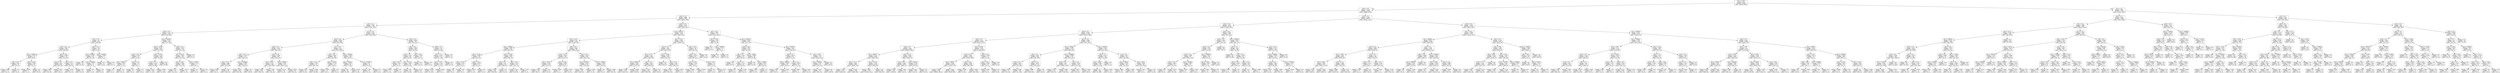 digraph Tree {
node [shape=box, fontname="helvetica"] ;
edge [fontname="helvetica"] ;
0 [label="x[5] <= 0.305\nentropy = 0.59\nsamples = 58645\nvalue = [50295, 8350]"] ;
1 [label="x[24] <= 0.5\nentropy = 0.449\nsamples = 53915\nvalue = [48860, 5055]"] ;
0 -> 1 [labeldistance=2.5, labelangle=45, headlabel="True"] ;
2 [label="x[19] <= 0.5\nentropy = 0.806\nsamples = 7840\nvalue = [5908, 1932]"] ;
1 -> 2 ;
3 [label="x[2] <= 2.5\nentropy = 0.993\nsamples = 2733\nvalue = [1232, 1501]"] ;
2 -> 3 ;
4 [label="x[10] <= 0.5\nentropy = 0.753\nsamples = 1064\nvalue = [230, 834]"] ;
3 -> 4 ;
5 [label="x[11] <= 0.5\nentropy = 0.9\nsamples = 282\nvalue = [193, 89]"] ;
4 -> 5 ;
6 [label="x[7] <= 0.5\nentropy = 0.801\nsamples = 246\nvalue = [186, 60]"] ;
5 -> 6 ;
7 [label="x[1] <= 29560.0\nentropy = 0.357\nsamples = 74\nvalue = [69, 5]"] ;
6 -> 7 ;
8 [label="x[6] <= 8.0\nentropy = 0.811\nsamples = 16\nvalue = [12, 4]"] ;
7 -> 8 ;
9 [label="entropy = 0.592\nsamples = 14\nvalue = [12, 2]"] ;
8 -> 9 ;
10 [label="entropy = 0.0\nsamples = 2\nvalue = [0, 2]"] ;
8 -> 10 ;
11 [label="x[5] <= 0.035\nentropy = 0.126\nsamples = 58\nvalue = [57, 1]"] ;
7 -> 11 ;
12 [label="entropy = 0.918\nsamples = 3\nvalue = [2, 1]"] ;
11 -> 12 ;
13 [label="entropy = 0.0\nsamples = 55\nvalue = [55, 0]"] ;
11 -> 13 ;
14 [label="x[0] <= 26.5\nentropy = 0.904\nsamples = 172\nvalue = [117, 55]"] ;
6 -> 14 ;
15 [label="x[12] <= 0.5\nentropy = 0.99\nsamples = 86\nvalue = [48, 38]"] ;
14 -> 15 ;
16 [label="entropy = 0.999\nsamples = 62\nvalue = [30, 32]"] ;
15 -> 16 ;
17 [label="entropy = 0.811\nsamples = 24\nvalue = [18, 6]"] ;
15 -> 17 ;
18 [label="x[12] <= 0.5\nentropy = 0.717\nsamples = 86\nvalue = [69, 17]"] ;
14 -> 18 ;
19 [label="entropy = 0.794\nsamples = 71\nvalue = [54, 17]"] ;
18 -> 19 ;
20 [label="entropy = 0.0\nsamples = 15\nvalue = [15, 0]"] ;
18 -> 20 ;
21 [label="x[9] <= 0.5\nentropy = 0.711\nsamples = 36\nvalue = [7, 29]"] ;
5 -> 21 ;
22 [label="x[1] <= 76500.0\nentropy = 0.216\nsamples = 29\nvalue = [1, 28]"] ;
21 -> 22 ;
23 [label="entropy = 0.0\nsamples = 24\nvalue = [0, 24]"] ;
22 -> 23 ;
24 [label="x[1] <= 84900.0\nentropy = 0.722\nsamples = 5\nvalue = [1, 4]"] ;
22 -> 24 ;
25 [label="entropy = 0.0\nsamples = 1\nvalue = [1, 0]"] ;
24 -> 25 ;
26 [label="entropy = 0.0\nsamples = 4\nvalue = [0, 4]"] ;
24 -> 26 ;
27 [label="x[1] <= 56200.0\nentropy = 0.592\nsamples = 7\nvalue = [6, 1]"] ;
21 -> 27 ;
28 [label="entropy = 0.0\nsamples = 6\nvalue = [6, 0]"] ;
27 -> 28 ;
29 [label="entropy = 0.0\nsamples = 1\nvalue = [0, 1]"] ;
27 -> 29 ;
30 [label="x[1] <= 59940.0\nentropy = 0.275\nsamples = 782\nvalue = [37, 745]"] ;
4 -> 30 ;
31 [label="x[4] <= 13.415\nentropy = 0.154\nsamples = 585\nvalue = [13, 572]"] ;
30 -> 31 ;
32 [label="x[6] <= 10.5\nentropy = 0.742\nsamples = 19\nvalue = [4, 15]"] ;
31 -> 32 ;
33 [label="x[3] <= 4900.0\nentropy = 0.567\nsamples = 15\nvalue = [2, 13]"] ;
32 -> 33 ;
34 [label="entropy = 1.0\nsamples = 4\nvalue = [2, 2]"] ;
33 -> 34 ;
35 [label="entropy = 0.0\nsamples = 11\nvalue = [0, 11]"] ;
33 -> 35 ;
36 [label="x[11] <= 0.5\nentropy = 1.0\nsamples = 4\nvalue = [2, 2]"] ;
32 -> 36 ;
37 [label="entropy = 0.0\nsamples = 2\nvalue = [2, 0]"] ;
36 -> 37 ;
38 [label="entropy = 0.0\nsamples = 2\nvalue = [0, 2]"] ;
36 -> 38 ;
39 [label="x[5] <= 0.255\nentropy = 0.118\nsamples = 566\nvalue = [9, 557]"] ;
31 -> 39 ;
40 [label="x[2] <= 0.5\nentropy = 0.135\nsamples = 478\nvalue = [9, 469]"] ;
39 -> 40 ;
41 [label="entropy = 0.267\nsamples = 154\nvalue = [7, 147]"] ;
40 -> 41 ;
42 [label="entropy = 0.054\nsamples = 324\nvalue = [2, 322]"] ;
40 -> 42 ;
43 [label="entropy = 0.0\nsamples = 88\nvalue = [0, 88]"] ;
39 -> 43 ;
44 [label="x[18] <= 0.5\nentropy = 0.535\nsamples = 197\nvalue = [24, 173]"] ;
30 -> 44 ;
45 [label="x[4] <= 20.79\nentropy = 0.495\nsamples = 194\nvalue = [21, 173]"] ;
44 -> 45 ;
46 [label="x[5] <= 0.215\nentropy = 0.436\nsamples = 189\nvalue = [17, 172]"] ;
45 -> 46 ;
47 [label="entropy = 0.52\nsamples = 137\nvalue = [16, 121]"] ;
46 -> 47 ;
48 [label="entropy = 0.137\nsamples = 52\nvalue = [1, 51]"] ;
46 -> 48 ;
49 [label="x[3] <= 16787.5\nentropy = 0.722\nsamples = 5\nvalue = [4, 1]"] ;
45 -> 49 ;
50 [label="entropy = 0.0\nsamples = 4\nvalue = [4, 0]"] ;
49 -> 50 ;
51 [label="entropy = 0.0\nsamples = 1\nvalue = [0, 1]"] ;
49 -> 51 ;
52 [label="entropy = 0.0\nsamples = 3\nvalue = [3, 0]"] ;
44 -> 52 ;
53 [label="x[11] <= 0.5\nentropy = 0.971\nsamples = 1669\nvalue = [1002, 667]"] ;
3 -> 53 ;
54 [label="x[14] <= 0.5\nentropy = 0.899\nsamples = 1428\nvalue = [978, 450]"] ;
53 -> 54 ;
55 [label="x[10] <= 0.5\nentropy = 0.715\nsamples = 1144\nvalue = [919, 225]"] ;
54 -> 55 ;
56 [label="x[0] <= 24.5\nentropy = 0.578\nsamples = 537\nvalue = [463, 74]"] ;
55 -> 56 ;
57 [label="x[0] <= 21.5\nentropy = 0.686\nsamples = 208\nvalue = [170, 38]"] ;
56 -> 57 ;
58 [label="entropy = 0.918\nsamples = 15\nvalue = [10, 5]"] ;
57 -> 58 ;
59 [label="entropy = 0.66\nsamples = 193\nvalue = [160, 33]"] ;
57 -> 59 ;
60 [label="x[1] <= 119000.0\nentropy = 0.498\nsamples = 329\nvalue = [293, 36]"] ;
56 -> 60 ;
61 [label="entropy = 0.552\nsamples = 281\nvalue = [245, 36]"] ;
60 -> 61 ;
62 [label="entropy = 0.0\nsamples = 48\nvalue = [48, 0]"] ;
60 -> 62 ;
63 [label="x[13] <= 0.5\nentropy = 0.809\nsamples = 607\nvalue = [456, 151]"] ;
55 -> 63 ;
64 [label="x[5] <= 0.245\nentropy = 0.727\nsamples = 494\nvalue = [394, 100]"] ;
63 -> 64 ;
65 [label="entropy = 0.661\nsamples = 420\nvalue = [348, 72]"] ;
64 -> 65 ;
66 [label="entropy = 0.957\nsamples = 74\nvalue = [46, 28]"] ;
64 -> 66 ;
67 [label="x[1] <= 49496.0\nentropy = 0.993\nsamples = 113\nvalue = [62.0, 51.0]"] ;
63 -> 67 ;
68 [label="entropy = 0.211\nsamples = 30\nvalue = [1, 29]"] ;
67 -> 68 ;
69 [label="entropy = 0.834\nsamples = 83\nvalue = [61, 22]"] ;
67 -> 69 ;
70 [label="x[7] <= 0.5\nentropy = 0.737\nsamples = 284\nvalue = [59.0, 225.0]"] ;
54 -> 70 ;
71 [label="x[9] <= 0.5\nentropy = 0.844\nsamples = 184\nvalue = [50, 134]"] ;
70 -> 71 ;
72 [label="x[0] <= 23.5\nentropy = 0.785\nsamples = 171\nvalue = [40, 131]"] ;
71 -> 72 ;
73 [label="entropy = 0.42\nsamples = 47\nvalue = [4, 43]"] ;
72 -> 73 ;
74 [label="entropy = 0.869\nsamples = 124\nvalue = [36, 88]"] ;
72 -> 74 ;
75 [label="x[4] <= 15.845\nentropy = 0.779\nsamples = 13\nvalue = [10, 3]"] ;
71 -> 75 ;
76 [label="entropy = 0.439\nsamples = 11\nvalue = [10, 1]"] ;
75 -> 76 ;
77 [label="entropy = 0.0\nsamples = 2\nvalue = [0, 2]"] ;
75 -> 77 ;
78 [label="x[1] <= 74900.0\nentropy = 0.436\nsamples = 100\nvalue = [9, 91]"] ;
70 -> 78 ;
79 [label="x[3] <= 5800.0\nentropy = 0.229\nsamples = 81\nvalue = [3, 78]"] ;
78 -> 79 ;
80 [label="entropy = 0.0\nsamples = 28\nvalue = [0, 28]"] ;
79 -> 80 ;
81 [label="entropy = 0.314\nsamples = 53\nvalue = [3, 50]"] ;
79 -> 81 ;
82 [label="x[1] <= 134650.0\nentropy = 0.9\nsamples = 19\nvalue = [6, 13]"] ;
78 -> 82 ;
83 [label="entropy = 0.787\nsamples = 17\nvalue = [4, 13]"] ;
82 -> 83 ;
84 [label="entropy = 0.0\nsamples = 2\nvalue = [2, 0]"] ;
82 -> 84 ;
85 [label="x[10] <= 0.5\nentropy = 0.468\nsamples = 241\nvalue = [24, 217]"] ;
53 -> 85 ;
86 [label="x[9] <= 0.5\nentropy = 0.602\nsamples = 109\nvalue = [16, 93]"] ;
85 -> 86 ;
87 [label="x[2] <= 3.5\nentropy = 0.25\nsamples = 96\nvalue = [4, 92]"] ;
86 -> 87 ;
88 [label="x[0] <= 43.5\nentropy = 0.619\nsamples = 13\nvalue = [2, 11]"] ;
87 -> 88 ;
89 [label="entropy = 0.414\nsamples = 12\nvalue = [1, 11]"] ;
88 -> 89 ;
90 [label="entropy = 0.0\nsamples = 1\nvalue = [1, 0]"] ;
88 -> 90 ;
91 [label="x[5] <= 0.165\nentropy = 0.164\nsamples = 83\nvalue = [2, 81]"] ;
87 -> 91 ;
92 [label="entropy = 0.0\nsamples = 40\nvalue = [0, 40]"] ;
91 -> 92 ;
93 [label="entropy = 0.271\nsamples = 43\nvalue = [2, 41]"] ;
91 -> 93 ;
94 [label="x[5] <= 0.25\nentropy = 0.391\nsamples = 13\nvalue = [12, 1]"] ;
86 -> 94 ;
95 [label="entropy = 0.0\nsamples = 12\nvalue = [12, 0]"] ;
94 -> 95 ;
96 [label="entropy = 0.0\nsamples = 1\nvalue = [0, 1]"] ;
94 -> 96 ;
97 [label="x[18] <= 0.5\nentropy = 0.33\nsamples = 132\nvalue = [8, 124]"] ;
85 -> 97 ;
98 [label="x[2] <= 9.5\nentropy = 0.301\nsamples = 131\nvalue = [7, 124]"] ;
97 -> 98 ;
99 [label="x[4] <= 17.87\nentropy = 0.323\nsamples = 119\nvalue = [7, 112]"] ;
98 -> 99 ;
100 [label="entropy = 0.256\nsamples = 116\nvalue = [5, 111]"] ;
99 -> 100 ;
101 [label="entropy = 0.918\nsamples = 3\nvalue = [2, 1]"] ;
99 -> 101 ;
102 [label="entropy = 0.0\nsamples = 12\nvalue = [0, 12]"] ;
98 -> 102 ;
103 [label="entropy = 0.0\nsamples = 1\nvalue = [1, 0]"] ;
97 -> 103 ;
104 [label="x[13] <= 0.5\nentropy = 0.417\nsamples = 5107\nvalue = [4676, 431]"] ;
2 -> 104 ;
105 [label="x[1] <= 44647.0\nentropy = 0.379\nsamples = 4536\nvalue = [4203, 333]"] ;
104 -> 105 ;
106 [label="x[4] <= 13.53\nentropy = 0.55\nsamples = 1381\nvalue = [1205, 176]"] ;
105 -> 106 ;
107 [label="x[1] <= 19088.0\nentropy = 0.492\nsamples = 792\nvalue = [707, 85]"] ;
106 -> 107 ;
108 [label="x[5] <= 0.175\nentropy = 0.985\nsamples = 28\nvalue = [16, 12]"] ;
107 -> 108 ;
109 [label="x[5] <= 0.115\nentropy = 0.353\nsamples = 15\nvalue = [14, 1]"] ;
108 -> 109 ;
110 [label="entropy = 0.0\nsamples = 9\nvalue = [9, 0]"] ;
109 -> 110 ;
111 [label="entropy = 0.65\nsamples = 6\nvalue = [5, 1]"] ;
109 -> 111 ;
112 [label="x[6] <= 12.0\nentropy = 0.619\nsamples = 13\nvalue = [2, 11]"] ;
108 -> 112 ;
113 [label="entropy = 0.414\nsamples = 12\nvalue = [1, 11]"] ;
112 -> 113 ;
114 [label="entropy = 0.0\nsamples = 1\nvalue = [1, 0]"] ;
112 -> 114 ;
115 [label="x[4] <= 13.295\nentropy = 0.455\nsamples = 764\nvalue = [691, 73]"] ;
107 -> 115 ;
116 [label="x[9] <= 0.5\nentropy = 0.52\nsamples = 531\nvalue = [469, 62]"] ;
115 -> 116 ;
117 [label="entropy = 0.541\nsamples = 500\nvalue = [438, 62]"] ;
116 -> 117 ;
118 [label="entropy = 0.0\nsamples = 31\nvalue = [31, 0]"] ;
116 -> 118 ;
119 [label="x[6] <= 16.5\nentropy = 0.274\nsamples = 233\nvalue = [222, 11]"] ;
115 -> 119 ;
120 [label="entropy = 0.24\nsamples = 228\nvalue = [219, 9]"] ;
119 -> 120 ;
121 [label="entropy = 0.971\nsamples = 5\nvalue = [3, 2]"] ;
119 -> 121 ;
122 [label="x[0] <= 22.5\nentropy = 0.621\nsamples = 589\nvalue = [498.0, 91.0]"] ;
106 -> 122 ;
123 [label="x[14] <= 0.5\nentropy = 0.404\nsamples = 149\nvalue = [137, 12]"] ;
122 -> 123 ;
124 [label="x[5] <= 0.265\nentropy = 0.321\nsamples = 120\nvalue = [113, 7]"] ;
123 -> 124 ;
125 [label="entropy = 0.353\nsamples = 105\nvalue = [98, 7]"] ;
124 -> 125 ;
126 [label="entropy = 0.0\nsamples = 15\nvalue = [15, 0]"] ;
124 -> 126 ;
127 [label="x[4] <= 13.82\nentropy = 0.663\nsamples = 29\nvalue = [24, 5]"] ;
123 -> 127 ;
128 [label="entropy = 0.918\nsamples = 3\nvalue = [1, 2]"] ;
127 -> 128 ;
129 [label="entropy = 0.516\nsamples = 26\nvalue = [23, 3]"] ;
127 -> 129 ;
130 [label="x[12] <= 0.5\nentropy = 0.679\nsamples = 440\nvalue = [361, 79]"] ;
122 -> 130 ;
131 [label="x[1] <= 43644.0\nentropy = 0.718\nsamples = 333\nvalue = [267, 66]"] ;
130 -> 131 ;
132 [label="entropy = 0.662\nsamples = 314\nvalue = [260, 54]"] ;
131 -> 132 ;
133 [label="entropy = 0.949\nsamples = 19\nvalue = [7, 12]"] ;
131 -> 133 ;
134 [label="x[1] <= 16000.0\nentropy = 0.534\nsamples = 107\nvalue = [94, 13]"] ;
130 -> 134 ;
135 [label="entropy = 0.0\nsamples = 2\nvalue = [0, 2]"] ;
134 -> 135 ;
136 [label="entropy = 0.484\nsamples = 105\nvalue = [94, 11]"] ;
134 -> 136 ;
137 [label="x[4] <= 15.25\nentropy = 0.285\nsamples = 3155\nvalue = [2998, 157]"] ;
105 -> 137 ;
138 [label="x[14] <= 0.5\nentropy = 0.274\nsamples = 3059\nvalue = [2915, 144]"] ;
137 -> 138 ;
139 [label="x[5] <= 0.175\nentropy = 0.24\nsamples = 2460\nvalue = [2363, 97]"] ;
138 -> 139 ;
140 [label="x[1] <= 83002.0\nentropy = 0.201\nsamples = 1814\nvalue = [1757, 57]"] ;
139 -> 140 ;
141 [label="entropy = 0.246\nsamples = 1252\nvalue = [1201, 51]"] ;
140 -> 141 ;
142 [label="entropy = 0.085\nsamples = 562\nvalue = [556, 6]"] ;
140 -> 142 ;
143 [label="x[9] <= 0.5\nentropy = 0.335\nsamples = 646\nvalue = [606, 40]"] ;
139 -> 143 ;
144 [label="entropy = 0.345\nsamples = 620\nvalue = [580, 40]"] ;
143 -> 144 ;
145 [label="entropy = 0.0\nsamples = 26\nvalue = [26, 0]"] ;
143 -> 145 ;
146 [label="x[4] <= 12.26\nentropy = 0.397\nsamples = 599\nvalue = [552, 47]"] ;
138 -> 146 ;
147 [label="entropy = 0.0\nsamples = 48\nvalue = [48, 0]"] ;
146 -> 147 ;
148 [label="x[2] <= 15.5\nentropy = 0.421\nsamples = 551\nvalue = [504, 47]"] ;
146 -> 148 ;
149 [label="entropy = 0.393\nsamples = 543\nvalue = [501, 42]"] ;
148 -> 149 ;
150 [label="entropy = 0.954\nsamples = 8\nvalue = [3, 5]"] ;
148 -> 150 ;
151 [label="x[0] <= 32.5\nentropy = 0.572\nsamples = 96\nvalue = [83, 13]"] ;
137 -> 151 ;
152 [label="x[6] <= 9.5\nentropy = 0.635\nsamples = 81\nvalue = [68, 13]"] ;
151 -> 152 ;
153 [label="x[5] <= 0.275\nentropy = 0.539\nsamples = 73\nvalue = [64, 9]"] ;
152 -> 153 ;
154 [label="entropy = 0.469\nsamples = 70\nvalue = [63, 7]"] ;
153 -> 154 ;
155 [label="entropy = 0.918\nsamples = 3\nvalue = [1, 2]"] ;
153 -> 155 ;
156 [label="x[0] <= 28.5\nentropy = 1.0\nsamples = 8\nvalue = [4, 4]"] ;
152 -> 156 ;
157 [label="entropy = 0.0\nsamples = 3\nvalue = [3, 0]"] ;
156 -> 157 ;
158 [label="entropy = 0.722\nsamples = 5\nvalue = [1, 4]"] ;
156 -> 158 ;
159 [label="entropy = 0.0\nsamples = 15\nvalue = [15, 0]"] ;
151 -> 159 ;
160 [label="x[0] <= 23.5\nentropy = 0.661\nsamples = 571\nvalue = [473.0, 98.0]"] ;
104 -> 160 ;
161 [label="x[4] <= 15.01\nentropy = 0.235\nsamples = 26\nvalue = [1, 25]"] ;
160 -> 161 ;
162 [label="entropy = 0.0\nsamples = 21\nvalue = [0, 21]"] ;
161 -> 162 ;
163 [label="x[3] <= 20000.0\nentropy = 0.722\nsamples = 5\nvalue = [1, 4]"] ;
161 -> 163 ;
164 [label="entropy = 0.0\nsamples = 4\nvalue = [0, 4]"] ;
163 -> 164 ;
165 [label="entropy = 0.0\nsamples = 1\nvalue = [1, 0]"] ;
163 -> 165 ;
166 [label="x[1] <= 49635.0\nentropy = 0.568\nsamples = 545\nvalue = [472, 73]"] ;
160 -> 166 ;
167 [label="x[10] <= 0.5\nentropy = 0.997\nsamples = 101\nvalue = [54, 47]"] ;
166 -> 167 ;
168 [label="x[6] <= 3.5\nentropy = 0.612\nsamples = 53\nvalue = [45, 8]"] ;
167 -> 168 ;
169 [label="entropy = 0.0\nsamples = 12\nvalue = [12, 0]"] ;
168 -> 169 ;
170 [label="x[7] <= 0.5\nentropy = 0.712\nsamples = 41\nvalue = [33, 8]"] ;
168 -> 170 ;
171 [label="entropy = 0.0\nsamples = 8\nvalue = [8, 0]"] ;
170 -> 171 ;
172 [label="entropy = 0.799\nsamples = 33\nvalue = [25, 8]"] ;
170 -> 172 ;
173 [label="x[3] <= 4100.0\nentropy = 0.696\nsamples = 48\nvalue = [9, 39]"] ;
167 -> 173 ;
174 [label="entropy = 0.0\nsamples = 16\nvalue = [0, 16]"] ;
173 -> 174 ;
175 [label="x[3] <= 9300.0\nentropy = 0.857\nsamples = 32\nvalue = [9, 23]"] ;
173 -> 175 ;
176 [label="entropy = 0.931\nsamples = 26\nvalue = [9, 17]"] ;
175 -> 176 ;
177 [label="entropy = 0.0\nsamples = 6\nvalue = [0, 6]"] ;
175 -> 177 ;
178 [label="x[1] <= 59500.0\nentropy = 0.322\nsamples = 444\nvalue = [418, 26]"] ;
166 -> 178 ;
179 [label="x[6] <= 9.5\nentropy = 0.619\nsamples = 91\nvalue = [77, 14]"] ;
178 -> 179 ;
180 [label="x[3] <= 14000.0\nentropy = 0.439\nsamples = 66\nvalue = [60, 6]"] ;
179 -> 180 ;
181 [label="entropy = 0.341\nsamples = 63\nvalue = [59, 4]"] ;
180 -> 181 ;
182 [label="entropy = 0.918\nsamples = 3\nvalue = [1, 2]"] ;
180 -> 182 ;
183 [label="x[5] <= 0.1\nentropy = 0.904\nsamples = 25\nvalue = [17, 8]"] ;
179 -> 183 ;
184 [label="entropy = 0.863\nsamples = 7\nvalue = [2, 5]"] ;
183 -> 184 ;
185 [label="entropy = 0.65\nsamples = 18\nvalue = [15, 3]"] ;
183 -> 185 ;
186 [label="x[5] <= 0.225\nentropy = 0.214\nsamples = 353\nvalue = [341.0, 12.0]"] ;
178 -> 186 ;
187 [label="x[1] <= 99000.0\nentropy = 0.232\nsamples = 317\nvalue = [305, 12]"] ;
186 -> 187 ;
188 [label="entropy = 0.311\nsamples = 215\nvalue = [203, 12]"] ;
187 -> 188 ;
189 [label="entropy = 0.0\nsamples = 102\nvalue = [102, 0]"] ;
187 -> 189 ;
190 [label="entropy = 0.0\nsamples = 36\nvalue = [36, 0]"] ;
186 -> 190 ;
191 [label="x[17] <= 0.5\nentropy = 0.358\nsamples = 46075\nvalue = [42952, 3123]"] ;
1 -> 191 ;
192 [label="x[21] <= 0.5\nentropy = 0.48\nsamples = 26146\nvalue = [23439, 2707]"] ;
191 -> 192 ;
193 [label="x[20] <= 0.5\nentropy = 0.458\nsamples = 25756\nvalue = [23272, 2484]"] ;
192 -> 193 ;
194 [label="x[10] <= 0.5\nentropy = 0.31\nsamples = 23678\nvalue = [22361, 1317]"] ;
193 -> 194 ;
195 [label="x[16] <= 0.5\nentropy = 0.22\nsamples = 10364\nvalue = [9998.0, 366.0]"] ;
194 -> 195 ;
196 [label="x[1] <= 88027.5\nentropy = 0.251\nsamples = 8385\nvalue = [8033, 352]"] ;
195 -> 196 ;
197 [label="x[4] <= 11.13\nentropy = 0.301\nsamples = 5851\nvalue = [5538, 313]"] ;
196 -> 197 ;
198 [label="entropy = 0.163\nsamples = 2721\nvalue = [2656, 65]"] ;
197 -> 198 ;
199 [label="entropy = 0.399\nsamples = 3130\nvalue = [2882, 248]"] ;
197 -> 199 ;
200 [label="x[4] <= 11.535\nentropy = 0.115\nsamples = 2534\nvalue = [2495, 39]"] ;
196 -> 200 ;
201 [label="entropy = 0.075\nsamples = 1544\nvalue = [1530.0, 14.0]"] ;
200 -> 201 ;
202 [label="entropy = 0.17\nsamples = 990\nvalue = [965, 25]"] ;
200 -> 202 ;
203 [label="x[4] <= 13.53\nentropy = 0.061\nsamples = 1979\nvalue = [1965, 14]"] ;
195 -> 203 ;
204 [label="x[2] <= 20.5\nentropy = 0.045\nsamples = 1810\nvalue = [1801, 9]"] ;
203 -> 204 ;
205 [label="entropy = 0.032\nsamples = 1792\nvalue = [1786, 6]"] ;
204 -> 205 ;
206 [label="entropy = 0.65\nsamples = 18\nvalue = [15, 3]"] ;
204 -> 206 ;
207 [label="x[1] <= 99927.5\nentropy = 0.192\nsamples = 169\nvalue = [164, 5]"] ;
203 -> 207 ;
208 [label="entropy = 0.241\nsamples = 126\nvalue = [121, 5]"] ;
207 -> 208 ;
209 [label="entropy = 0.0\nsamples = 43\nvalue = [43, 0]"] ;
207 -> 209 ;
210 [label="x[4] <= 16.035\nentropy = 0.371\nsamples = 13314\nvalue = [12363, 951]"] ;
194 -> 210 ;
211 [label="x[13] <= 0.5\nentropy = 0.365\nsamples = 13283\nvalue = [12357, 926]"] ;
210 -> 211 ;
212 [label="x[1] <= 34896.0\nentropy = 0.326\nsamples = 12238\nvalue = [11507, 731]"] ;
211 -> 212 ;
213 [label="entropy = 0.582\nsamples = 2194\nvalue = [1889.0, 305.0]"] ;
212 -> 213 ;
214 [label="entropy = 0.253\nsamples = 10044\nvalue = [9618, 426]"] ;
212 -> 214 ;
215 [label="x[0] <= 23.5\nentropy = 0.694\nsamples = 1045\nvalue = [850, 195]"] ;
211 -> 215 ;
216 [label="entropy = 0.422\nsamples = 35\nvalue = [3, 32]"] ;
215 -> 216 ;
217 [label="entropy = 0.638\nsamples = 1010\nvalue = [847, 163]"] ;
215 -> 217 ;
218 [label="x[14] <= 0.5\nentropy = 0.709\nsamples = 31\nvalue = [6, 25]"] ;
210 -> 218 ;
219 [label="x[5] <= 0.23\nentropy = 0.828\nsamples = 23\nvalue = [6, 17]"] ;
218 -> 219 ;
220 [label="entropy = 0.971\nsamples = 15\nvalue = [6, 9]"] ;
219 -> 220 ;
221 [label="entropy = 0.0\nsamples = 8\nvalue = [0, 8]"] ;
219 -> 221 ;
222 [label="entropy = 0.0\nsamples = 8\nvalue = [0, 8]"] ;
218 -> 222 ;
223 [label="x[11] <= 0.5\nentropy = 0.989\nsamples = 2078\nvalue = [911, 1167]"] ;
193 -> 223 ;
224 [label="x[1] <= 59708.5\nentropy = 0.999\nsamples = 1723\nvalue = [890, 833]"] ;
223 -> 224 ;
225 [label="x[2] <= 2.5\nentropy = 0.963\nsamples = 949\nvalue = [367, 582]"] ;
224 -> 225 ;
226 [label="x[10] <= 0.5\nentropy = 0.559\nsamples = 414\nvalue = [54, 360]"] ;
225 -> 226 ;
227 [label="entropy = 0.977\nsamples = 73\nvalue = [43, 30]"] ;
226 -> 227 ;
228 [label="entropy = 0.206\nsamples = 341\nvalue = [11, 330]"] ;
226 -> 228 ;
229 [label="x[9] <= 0.5\nentropy = 0.979\nsamples = 535\nvalue = [313, 222]"] ;
225 -> 229 ;
230 [label="entropy = 0.988\nsamples = 511\nvalue = [289, 222]"] ;
229 -> 230 ;
231 [label="entropy = 0.0\nsamples = 24\nvalue = [24, 0]"] ;
229 -> 231 ;
232 [label="x[1] <= 108898.0\nentropy = 0.909\nsamples = 774\nvalue = [523, 251]"] ;
224 -> 232 ;
233 [label="x[10] <= 0.5\nentropy = 0.95\nsamples = 631\nvalue = [398.0, 233.0]"] ;
232 -> 233 ;
234 [label="entropy = 0.775\nsamples = 324\nvalue = [250, 74]"] ;
233 -> 234 ;
235 [label="entropy = 0.999\nsamples = 307\nvalue = [148, 159]"] ;
233 -> 235 ;
236 [label="x[2] <= 2.5\nentropy = 0.546\nsamples = 143\nvalue = [125, 18]"] ;
232 -> 236 ;
237 [label="entropy = 0.821\nsamples = 39\nvalue = [29, 10]"] ;
236 -> 237 ;
238 [label="entropy = 0.391\nsamples = 104\nvalue = [96, 8]"] ;
236 -> 238 ;
239 [label="x[1] <= 46556.5\nentropy = 0.324\nsamples = 355\nvalue = [21, 334]"] ;
223 -> 239 ;
240 [label="x[9] <= 0.5\nentropy = 0.113\nsamples = 132\nvalue = [2, 130]"] ;
239 -> 240 ;
241 [label="x[4] <= 16.63\nentropy = 0.065\nsamples = 131\nvalue = [1, 130]"] ;
240 -> 241 ;
242 [label="entropy = 0.0\nsamples = 108\nvalue = [0, 108]"] ;
241 -> 242 ;
243 [label="entropy = 0.258\nsamples = 23\nvalue = [1, 22]"] ;
241 -> 243 ;
244 [label="entropy = 0.0\nsamples = 1\nvalue = [1, 0]"] ;
240 -> 244 ;
245 [label="x[7] <= 0.5\nentropy = 0.42\nsamples = 223\nvalue = [19, 204]"] ;
239 -> 245 ;
246 [label="x[3] <= 4900.0\nentropy = 0.529\nsamples = 125\nvalue = [15, 110]"] ;
245 -> 246 ;
247 [label="entropy = 0.852\nsamples = 18\nvalue = [5, 13]"] ;
246 -> 247 ;
248 [label="entropy = 0.448\nsamples = 107\nvalue = [10, 97]"] ;
246 -> 248 ;
249 [label="x[5] <= 0.035\nentropy = 0.246\nsamples = 98\nvalue = [4.0, 94.0]"] ;
245 -> 249 ;
250 [label="entropy = 0.971\nsamples = 5\nvalue = [2, 3]"] ;
249 -> 250 ;
251 [label="entropy = 0.15\nsamples = 93\nvalue = [2, 91]"] ;
249 -> 251 ;
252 [label="x[10] <= 0.5\nentropy = 0.985\nsamples = 390\nvalue = [167, 223]"] ;
192 -> 252 ;
253 [label="x[16] <= 0.5\nentropy = 0.925\nsamples = 153\nvalue = [101, 52]"] ;
252 -> 253 ;
254 [label="x[12] <= 0.5\nentropy = 0.98\nsamples = 125\nvalue = [73, 52]"] ;
253 -> 254 ;
255 [label="x[15] <= 0.5\nentropy = 0.999\nsamples = 97\nvalue = [50.0, 47.0]"] ;
254 -> 255 ;
256 [label="x[0] <= 23.5\nentropy = 0.962\nsamples = 70\nvalue = [27, 43]"] ;
255 -> 256 ;
257 [label="entropy = 0.0\nsamples = 5\nvalue = [0, 5]"] ;
256 -> 257 ;
258 [label="entropy = 0.979\nsamples = 65\nvalue = [27, 38]"] ;
256 -> 258 ;
259 [label="x[1] <= 53489.5\nentropy = 0.605\nsamples = 27\nvalue = [23, 4]"] ;
255 -> 259 ;
260 [label="entropy = 0.954\nsamples = 8\nvalue = [5, 3]"] ;
259 -> 260 ;
261 [label="entropy = 0.297\nsamples = 19\nvalue = [18, 1]"] ;
259 -> 261 ;
262 [label="x[1] <= 59080.0\nentropy = 0.677\nsamples = 28\nvalue = [23, 5]"] ;
254 -> 262 ;
263 [label="x[5] <= 0.265\nentropy = 0.98\nsamples = 12\nvalue = [7, 5]"] ;
262 -> 263 ;
264 [label="entropy = 0.881\nsamples = 10\nvalue = [7, 3]"] ;
263 -> 264 ;
265 [label="entropy = 0.0\nsamples = 2\nvalue = [0, 2]"] ;
263 -> 265 ;
266 [label="entropy = 0.0\nsamples = 16\nvalue = [16, 0]"] ;
262 -> 266 ;
267 [label="entropy = 0.0\nsamples = 28\nvalue = [28, 0]"] ;
253 -> 267 ;
268 [label="x[1] <= 49990.0\nentropy = 0.853\nsamples = 237\nvalue = [66, 171]"] ;
252 -> 268 ;
269 [label="x[2] <= 2.5\nentropy = 0.53\nsamples = 108\nvalue = [13, 95]"] ;
268 -> 269 ;
270 [label="entropy = 0.0\nsamples = 69\nvalue = [0, 69]"] ;
269 -> 270 ;
271 [label="x[2] <= 4.5\nentropy = 0.918\nsamples = 39\nvalue = [13, 26]"] ;
269 -> 271 ;
272 [label="x[11] <= 0.5\nentropy = 0.998\nsamples = 21\nvalue = [10, 11]"] ;
271 -> 272 ;
273 [label="entropy = 0.977\nsamples = 17\nvalue = [10, 7]"] ;
272 -> 273 ;
274 [label="entropy = 0.0\nsamples = 4\nvalue = [0, 4]"] ;
272 -> 274 ;
275 [label="x[0] <= 25.5\nentropy = 0.65\nsamples = 18\nvalue = [3, 15]"] ;
271 -> 275 ;
276 [label="entropy = 0.0\nsamples = 11\nvalue = [0, 11]"] ;
275 -> 276 ;
277 [label="entropy = 0.985\nsamples = 7\nvalue = [3, 4]"] ;
275 -> 277 ;
278 [label="x[11] <= 0.5\nentropy = 0.977\nsamples = 129\nvalue = [53, 76]"] ;
268 -> 278 ;
279 [label="x[3] <= 22000.0\nentropy = 0.996\nsamples = 115\nvalue = [53, 62]"] ;
278 -> 279 ;
280 [label="x[2] <= 2.5\nentropy = 0.987\nsamples = 106\nvalue = [46, 60]"] ;
279 -> 280 ;
281 [label="entropy = 0.601\nsamples = 41\nvalue = [6, 35]"] ;
280 -> 281 ;
282 [label="entropy = 0.961\nsamples = 65\nvalue = [40, 25]"] ;
280 -> 282 ;
283 [label="x[1] <= 95750.0\nentropy = 0.764\nsamples = 9\nvalue = [7, 2]"] ;
279 -> 283 ;
284 [label="entropy = 0.918\nsamples = 3\nvalue = [1, 2]"] ;
283 -> 284 ;
285 [label="entropy = 0.0\nsamples = 6\nvalue = [6, 0]"] ;
283 -> 285 ;
286 [label="entropy = 0.0\nsamples = 14\nvalue = [0, 14]"] ;
278 -> 286 ;
287 [label="x[10] <= 0.5\nentropy = 0.146\nsamples = 19929\nvalue = [19513, 416]"] ;
191 -> 287 ;
288 [label="x[5] <= 0.175\nentropy = 0.088\nsamples = 12312\nvalue = [12175, 137]"] ;
287 -> 288 ;
289 [label="x[1] <= 88064.0\nentropy = 0.075\nsamples = 9759\nvalue = [9670, 89]"] ;
288 -> 289 ;
290 [label="x[13] <= 0.5\nentropy = 0.089\nsamples = 6843\nvalue = [6766, 77]"] ;
289 -> 290 ;
291 [label="x[4] <= 7.095\nentropy = 0.08\nsamples = 6057\nvalue = [5997, 60]"] ;
290 -> 291 ;
292 [label="x[4] <= 5.605\nentropy = 0.041\nsamples = 2476\nvalue = [2465.0, 11.0]"] ;
291 -> 292 ;
293 [label="entropy = 0.107\nsamples = 426\nvalue = [420, 6]"] ;
292 -> 293 ;
294 [label="entropy = 0.025\nsamples = 2050\nvalue = [2045, 5]"] ;
292 -> 294 ;
295 [label="x[11] <= 0.5\nentropy = 0.104\nsamples = 3581\nvalue = [3532, 49]"] ;
291 -> 295 ;
296 [label="entropy = 0.089\nsamples = 2947\nvalue = [2914, 33]"] ;
295 -> 296 ;
297 [label="entropy = 0.17\nsamples = 634\nvalue = [618, 16]"] ;
295 -> 297 ;
298 [label="x[7] <= 0.5\nentropy = 0.15\nsamples = 786\nvalue = [769, 17]"] ;
290 -> 298 ;
299 [label="x[6] <= 3.5\nentropy = 0.112\nsamples = 67\nvalue = [66, 1]"] ;
298 -> 299 ;
300 [label="entropy = 0.323\nsamples = 17\nvalue = [16, 1]"] ;
299 -> 300 ;
301 [label="entropy = 0.0\nsamples = 50\nvalue = [50, 0]"] ;
299 -> 301 ;
302 [label="x[0] <= 23.5\nentropy = 0.154\nsamples = 719\nvalue = [703, 16]"] ;
298 -> 302 ;
303 [label="entropy = 0.971\nsamples = 5\nvalue = [3, 2]"] ;
302 -> 303 ;
304 [label="entropy = 0.139\nsamples = 714\nvalue = [700, 14]"] ;
302 -> 304 ;
305 [label="x[2] <= 1.5\nentropy = 0.039\nsamples = 2916\nvalue = [2904.0, 12.0]"] ;
289 -> 305 ;
306 [label="x[0] <= 31.5\nentropy = 0.086\nsamples = 369\nvalue = [365, 4]"] ;
305 -> 306 ;
307 [label="x[1] <= 96806.5\nentropy = 0.107\nsamples = 282\nvalue = [278, 4]"] ;
306 -> 307 ;
308 [label="entropy = 0.0\nsamples = 75\nvalue = [75, 0]"] ;
307 -> 308 ;
309 [label="entropy = 0.138\nsamples = 207\nvalue = [203, 4]"] ;
307 -> 309 ;
310 [label="entropy = 0.0\nsamples = 87\nvalue = [87, 0]"] ;
306 -> 310 ;
311 [label="x[1] <= 142400.0\nentropy = 0.031\nsamples = 2547\nvalue = [2539, 8]"] ;
305 -> 311 ;
312 [label="x[5] <= 0.065\nentropy = 0.019\nsamples = 2167\nvalue = [2163, 4]"] ;
311 -> 312 ;
313 [label="entropy = 0.0\nsamples = 742\nvalue = [742, 0]"] ;
312 -> 313 ;
314 [label="entropy = 0.028\nsamples = 1425\nvalue = [1421.0, 4.0]"] ;
312 -> 314 ;
315 [label="x[15] <= 0.5\nentropy = 0.084\nsamples = 380\nvalue = [376, 4]"] ;
311 -> 315 ;
316 [label="entropy = 0.099\nsamples = 311\nvalue = [307, 4]"] ;
315 -> 316 ;
317 [label="entropy = 0.0\nsamples = 69\nvalue = [69, 0]"] ;
315 -> 317 ;
318 [label="x[16] <= 0.5\nentropy = 0.135\nsamples = 2553\nvalue = [2505, 48]"] ;
288 -> 318 ;
319 [label="x[4] <= 7.89\nentropy = 0.156\nsamples = 2072\nvalue = [2025, 47]"] ;
318 -> 319 ;
320 [label="x[5] <= 0.285\nentropy = 0.126\nsamples = 1562\nvalue = [1535, 27]"] ;
319 -> 320 ;
321 [label="x[13] <= 0.5\nentropy = 0.133\nsamples = 1464\nvalue = [1437, 27]"] ;
320 -> 321 ;
322 [label="entropy = 0.107\nsamples = 1274\nvalue = [1256, 18]"] ;
321 -> 322 ;
323 [label="entropy = 0.275\nsamples = 190\nvalue = [181, 9]"] ;
321 -> 323 ;
324 [label="entropy = 0.0\nsamples = 98\nvalue = [98, 0]"] ;
320 -> 324 ;
325 [label="x[2] <= 16.0\nentropy = 0.239\nsamples = 510\nvalue = [490, 20]"] ;
319 -> 325 ;
326 [label="x[3] <= 11050.0\nentropy = 0.221\nsamples = 507\nvalue = [489, 18]"] ;
325 -> 326 ;
327 [label="entropy = 0.342\nsamples = 204\nvalue = [191, 13]"] ;
326 -> 327 ;
328 [label="entropy = 0.121\nsamples = 303\nvalue = [298.0, 5.0]"] ;
326 -> 328 ;
329 [label="x[3] <= 16000.0\nentropy = 0.918\nsamples = 3\nvalue = [1, 2]"] ;
325 -> 329 ;
330 [label="entropy = 0.0\nsamples = 1\nvalue = [1, 0]"] ;
329 -> 330 ;
331 [label="entropy = 0.0\nsamples = 2\nvalue = [0, 2]"] ;
329 -> 331 ;
332 [label="x[1] <= 34500.0\nentropy = 0.022\nsamples = 481\nvalue = [480, 1]"] ;
318 -> 332 ;
333 [label="x[0] <= 29.0\nentropy = 0.131\nsamples = 55\nvalue = [54, 1]"] ;
332 -> 333 ;
334 [label="entropy = 0.0\nsamples = 38\nvalue = [38, 0]"] ;
333 -> 334 ;
335 [label="x[3] <= 9287.5\nentropy = 0.323\nsamples = 17\nvalue = [16, 1]"] ;
333 -> 335 ;
336 [label="entropy = 0.0\nsamples = 16\nvalue = [16, 0]"] ;
335 -> 336 ;
337 [label="entropy = 0.0\nsamples = 1\nvalue = [0, 1]"] ;
335 -> 337 ;
338 [label="entropy = 0.0\nsamples = 426\nvalue = [426, 0]"] ;
332 -> 338 ;
339 [label="x[1] <= 34900.0\nentropy = 0.227\nsamples = 7617\nvalue = [7338, 279]"] ;
287 -> 339 ;
340 [label="x[1] <= 33998.0\nentropy = 0.412\nsamples = 1257\nvalue = [1153, 104]"] ;
339 -> 340 ;
341 [label="x[5] <= 0.255\nentropy = 0.37\nsamples = 1195\nvalue = [1110, 85]"] ;
340 -> 341 ;
342 [label="x[14] <= 0.5\nentropy = 0.322\nsamples = 1039\nvalue = [978, 61]"] ;
341 -> 342 ;
343 [label="x[13] <= 0.5\nentropy = 0.35\nsamples = 760\nvalue = [710, 50]"] ;
342 -> 343 ;
344 [label="entropy = 0.265\nsamples = 731\nvalue = [698, 33]"] ;
343 -> 344 ;
345 [label="entropy = 0.978\nsamples = 29\nvalue = [12, 17]"] ;
343 -> 345 ;
346 [label="x[6] <= 8.5\nentropy = 0.24\nsamples = 279\nvalue = [268, 11]"] ;
342 -> 346 ;
347 [label="entropy = 0.175\nsamples = 229\nvalue = [223, 6]"] ;
346 -> 347 ;
348 [label="entropy = 0.469\nsamples = 50\nvalue = [45, 5]"] ;
346 -> 348 ;
349 [label="x[4] <= 6.955\nentropy = 0.619\nsamples = 156\nvalue = [132, 24]"] ;
341 -> 349 ;
350 [label="x[13] <= 0.5\nentropy = 0.33\nsamples = 33\nvalue = [31, 2]"] ;
349 -> 350 ;
351 [label="entropy = 0.201\nsamples = 32\nvalue = [31, 1]"] ;
350 -> 351 ;
352 [label="entropy = 0.0\nsamples = 1\nvalue = [0, 1]"] ;
350 -> 352 ;
353 [label="x[16] <= 0.5\nentropy = 0.678\nsamples = 123\nvalue = [101, 22]"] ;
349 -> 353 ;
354 [label="entropy = 0.722\nsamples = 105\nvalue = [84, 21]"] ;
353 -> 354 ;
355 [label="entropy = 0.31\nsamples = 18\nvalue = [17, 1]"] ;
353 -> 355 ;
356 [label="x[4] <= 7.67\nentropy = 0.889\nsamples = 62\nvalue = [43, 19]"] ;
340 -> 356 ;
357 [label="x[6] <= 7.5\nentropy = 0.99\nsamples = 34\nvalue = [19, 15]"] ;
356 -> 357 ;
358 [label="x[13] <= 0.5\nentropy = 0.918\nsamples = 24\nvalue = [16, 8]"] ;
357 -> 358 ;
359 [label="entropy = 0.845\nsamples = 22\nvalue = [16, 6]"] ;
358 -> 359 ;
360 [label="entropy = 0.0\nsamples = 2\nvalue = [0, 2]"] ;
358 -> 360 ;
361 [label="x[0] <= 36.5\nentropy = 0.881\nsamples = 10\nvalue = [3, 7]"] ;
357 -> 361 ;
362 [label="entropy = 0.544\nsamples = 8\nvalue = [1, 7]"] ;
361 -> 362 ;
363 [label="entropy = 0.0\nsamples = 2\nvalue = [2, 0]"] ;
361 -> 363 ;
364 [label="x[12] <= 0.5\nentropy = 0.592\nsamples = 28\nvalue = [24, 4]"] ;
356 -> 364 ;
365 [label="x[13] <= 0.5\nentropy = 0.722\nsamples = 20\nvalue = [16, 4]"] ;
364 -> 365 ;
366 [label="entropy = 0.629\nsamples = 19\nvalue = [16, 3]"] ;
365 -> 366 ;
367 [label="entropy = 0.0\nsamples = 1\nvalue = [0, 1]"] ;
365 -> 367 ;
368 [label="entropy = 0.0\nsamples = 8\nvalue = [8, 0]"] ;
364 -> 368 ;
369 [label="x[16] <= 0.5\nentropy = 0.182\nsamples = 6360\nvalue = [6185, 175]"] ;
339 -> 369 ;
370 [label="x[4] <= 7.385\nentropy = 0.2\nsamples = 5344\nvalue = [5178, 166]"] ;
369 -> 370 ;
371 [label="x[5] <= 0.225\nentropy = 0.135\nsamples = 2065\nvalue = [2026, 39]"] ;
370 -> 371 ;
372 [label="x[1] <= 54300.0\nentropy = 0.111\nsamples = 1823\nvalue = [1796, 27]"] ;
371 -> 372 ;
373 [label="entropy = 0.165\nsamples = 820\nvalue = [800, 20]"] ;
372 -> 373 ;
374 [label="entropy = 0.06\nsamples = 1003\nvalue = [996, 7]"] ;
372 -> 374 ;
375 [label="x[3] <= 18600.0\nentropy = 0.285\nsamples = 242\nvalue = [230, 12]"] ;
371 -> 375 ;
376 [label="entropy = 0.308\nsamples = 217\nvalue = [205, 12]"] ;
375 -> 376 ;
377 [label="entropy = 0.0\nsamples = 25\nvalue = [25, 0]"] ;
375 -> 377 ;
378 [label="x[5] <= 0.265\nentropy = 0.236\nsamples = 3279\nvalue = [3152, 127]"] ;
370 -> 378 ;
379 [label="x[3] <= 13800.0\nentropy = 0.224\nsamples = 3106\nvalue = [2994, 112]"] ;
378 -> 379 ;
380 [label="entropy = 0.211\nsamples = 2851\nvalue = [2756, 95]"] ;
379 -> 380 ;
381 [label="entropy = 0.353\nsamples = 255\nvalue = [238, 17]"] ;
379 -> 381 ;
382 [label="x[2] <= 18.0\nentropy = 0.425\nsamples = 173\nvalue = [158, 15]"] ;
378 -> 382 ;
383 [label="entropy = 0.407\nsamples = 172\nvalue = [158.0, 14.0]"] ;
382 -> 383 ;
384 [label="entropy = 0.0\nsamples = 1\nvalue = [0, 1]"] ;
382 -> 384 ;
385 [label="x[3] <= 2050.0\nentropy = 0.073\nsamples = 1016\nvalue = [1007, 9]"] ;
369 -> 385 ;
386 [label="x[2] <= 13.0\nentropy = 0.316\nsamples = 35\nvalue = [33, 2]"] ;
385 -> 386 ;
387 [label="x[0] <= 38.0\nentropy = 0.201\nsamples = 32\nvalue = [31, 1]"] ;
386 -> 387 ;
388 [label="entropy = 0.0\nsamples = 29\nvalue = [29, 0]"] ;
387 -> 388 ;
389 [label="entropy = 0.918\nsamples = 3\nvalue = [2, 1]"] ;
387 -> 389 ;
390 [label="x[1] <= 59998.0\nentropy = 0.918\nsamples = 3\nvalue = [2, 1]"] ;
386 -> 390 ;
391 [label="entropy = 0.0\nsamples = 1\nvalue = [0, 1]"] ;
390 -> 391 ;
392 [label="entropy = 0.0\nsamples = 2\nvalue = [2, 0]"] ;
390 -> 392 ;
393 [label="x[1] <= 36498.0\nentropy = 0.061\nsamples = 981\nvalue = [974, 7]"] ;
385 -> 393 ;
394 [label="x[5] <= 0.175\nentropy = 0.301\nsamples = 56\nvalue = [53, 3]"] ;
393 -> 394 ;
395 [label="entropy = 0.398\nsamples = 38\nvalue = [35, 3]"] ;
394 -> 395 ;
396 [label="entropy = 0.0\nsamples = 18\nvalue = [18, 0]"] ;
394 -> 396 ;
397 [label="x[4] <= 7.815\nentropy = 0.04\nsamples = 925\nvalue = [921, 4]"] ;
393 -> 397 ;
398 [label="entropy = 0.0\nsamples = 595\nvalue = [595, 0]"] ;
397 -> 398 ;
399 [label="entropy = 0.095\nsamples = 330\nvalue = [326, 4]"] ;
397 -> 399 ;
400 [label="x[2] <= 4.5\nentropy = 0.885\nsamples = 4730\nvalue = [1435, 3295]"] ;
0 -> 400 [labeldistance=2.5, labelangle=-45, headlabel="False"] ;
401 [label="x[9] <= 0.5\nentropy = 0.785\nsamples = 2883\nvalue = [675, 2208]"] ;
400 -> 401 ;
402 [label="x[7] <= 0.5\nentropy = 0.688\nsamples = 2687\nvalue = [493.0, 2194.0]"] ;
401 -> 402 ;
403 [label="x[4] <= 15.22\nentropy = 0.245\nsamples = 2190\nvalue = [89, 2101]"] ;
402 -> 403 ;
404 [label="x[1] <= 59809.5\nentropy = 0.275\nsamples = 1876\nvalue = [89, 1787]"] ;
403 -> 404 ;
405 [label="x[15] <= 0.5\nentropy = 0.233\nsamples = 1659\nvalue = [63, 1596]"] ;
404 -> 405 ;
406 [label="x[13] <= 0.5\nentropy = 0.266\nsamples = 1367\nvalue = [62.0, 1305.0]"] ;
405 -> 406 ;
407 [label="x[3] <= 17187.5\nentropy = 0.283\nsamples = 1258\nvalue = [62, 1196]"] ;
406 -> 407 ;
408 [label="entropy = 0.258\nsamples = 1082\nvalue = [47, 1035]"] ;
407 -> 408 ;
409 [label="entropy = 0.42\nsamples = 176\nvalue = [15.0, 161.0]"] ;
407 -> 409 ;
410 [label="entropy = 0.0\nsamples = 109\nvalue = [0, 109]"] ;
406 -> 410 ;
411 [label="x[2] <= 3.5\nentropy = 0.033\nsamples = 292\nvalue = [1, 291]"] ;
405 -> 411 ;
412 [label="entropy = 0.0\nsamples = 243\nvalue = [0, 243]"] ;
411 -> 412 ;
413 [label="x[4] <= 13.11\nentropy = 0.144\nsamples = 49\nvalue = [1.0, 48.0]"] ;
411 -> 413 ;
414 [label="entropy = 0.0\nsamples = 37\nvalue = [0, 37]"] ;
413 -> 414 ;
415 [label="entropy = 0.414\nsamples = 12\nvalue = [1, 11]"] ;
413 -> 415 ;
416 [label="x[0] <= 22.5\nentropy = 0.529\nsamples = 217\nvalue = [26, 191]"] ;
404 -> 416 ;
417 [label="x[16] <= 0.5\nentropy = 0.904\nsamples = 25\nvalue = [8, 17]"] ;
416 -> 417 ;
418 [label="x[3] <= 22500.0\nentropy = 0.971\nsamples = 20\nvalue = [8, 12]"] ;
417 -> 418 ;
419 [label="entropy = 0.811\nsamples = 8\nvalue = [6, 2]"] ;
418 -> 419 ;
420 [label="entropy = 0.65\nsamples = 12\nvalue = [2, 10]"] ;
418 -> 420 ;
421 [label="entropy = 0.0\nsamples = 5\nvalue = [0, 5]"] ;
417 -> 421 ;
422 [label="x[4] <= 14.405\nentropy = 0.449\nsamples = 192\nvalue = [18, 174]"] ;
416 -> 422 ;
423 [label="x[2] <= 0.5\nentropy = 0.489\nsamples = 169\nvalue = [18, 151]"] ;
422 -> 423 ;
424 [label="entropy = 0.0\nsamples = 34\nvalue = [0, 34]"] ;
423 -> 424 ;
425 [label="entropy = 0.567\nsamples = 135\nvalue = [18, 117]"] ;
423 -> 425 ;
426 [label="entropy = 0.0\nsamples = 23\nvalue = [0, 23]"] ;
422 -> 426 ;
427 [label="entropy = 0.0\nsamples = 314\nvalue = [0, 314]"] ;
403 -> 427 ;
428 [label="x[17] <= 0.5\nentropy = 0.695\nsamples = 497\nvalue = [404, 93]"] ;
402 -> 428 ;
429 [label="x[4] <= 14.24\nentropy = 0.794\nsamples = 372\nvalue = [283, 89]"] ;
428 -> 429 ;
430 [label="x[4] <= 10.375\nentropy = 0.619\nsamples = 273\nvalue = [231, 42]"] ;
429 -> 430 ;
431 [label="x[1] <= 40750.0\nentropy = 0.141\nsamples = 50\nvalue = [49, 1]"] ;
430 -> 431 ;
432 [label="x[1] <= 38000.0\nentropy = 0.323\nsamples = 17\nvalue = [16, 1]"] ;
431 -> 432 ;
433 [label="entropy = 0.0\nsamples = 12\nvalue = [12, 0]"] ;
432 -> 433 ;
434 [label="entropy = 0.722\nsamples = 5\nvalue = [4, 1]"] ;
432 -> 434 ;
435 [label="entropy = 0.0\nsamples = 33\nvalue = [33, 0]"] ;
431 -> 435 ;
436 [label="x[2] <= 3.5\nentropy = 0.688\nsamples = 223\nvalue = [182, 41]"] ;
430 -> 436 ;
437 [label="x[3] <= 15500.0\nentropy = 0.761\nsamples = 168\nvalue = [131, 37]"] ;
436 -> 437 ;
438 [label="entropy = 0.913\nsamples = 64\nvalue = [43, 21]"] ;
437 -> 438 ;
439 [label="entropy = 0.619\nsamples = 104\nvalue = [88, 16]"] ;
437 -> 439 ;
440 [label="x[0] <= 27.5\nentropy = 0.376\nsamples = 55\nvalue = [51, 4]"] ;
436 -> 440 ;
441 [label="entropy = 0.533\nsamples = 33\nvalue = [29, 4]"] ;
440 -> 441 ;
442 [label="entropy = 0.0\nsamples = 22\nvalue = [22, 0]"] ;
440 -> 442 ;
443 [label="x[11] <= 0.5\nentropy = 0.998\nsamples = 99\nvalue = [52.0, 47.0]"] ;
429 -> 443 ;
444 [label="x[1] <= 33500.0\nentropy = 0.899\nsamples = 73\nvalue = [50, 23]"] ;
443 -> 444 ;
445 [label="x[14] <= 0.5\nentropy = 0.971\nsamples = 10\nvalue = [4, 6]"] ;
444 -> 445 ;
446 [label="entropy = 0.918\nsamples = 6\nvalue = [4, 2]"] ;
445 -> 446 ;
447 [label="entropy = 0.0\nsamples = 4\nvalue = [0, 4]"] ;
445 -> 447 ;
448 [label="x[0] <= 34.5\nentropy = 0.841\nsamples = 63\nvalue = [46, 17]"] ;
444 -> 448 ;
449 [label="entropy = 0.764\nsamples = 54\nvalue = [42, 12]"] ;
448 -> 449 ;
450 [label="entropy = 0.991\nsamples = 9\nvalue = [4, 5]"] ;
448 -> 450 ;
451 [label="x[19] <= 0.5\nentropy = 0.391\nsamples = 26\nvalue = [2, 24]"] ;
443 -> 451 ;
452 [label="entropy = 0.0\nsamples = 20\nvalue = [0, 20]"] ;
451 -> 452 ;
453 [label="x[5] <= 0.33\nentropy = 0.918\nsamples = 6\nvalue = [2, 4]"] ;
451 -> 453 ;
454 [label="entropy = 0.0\nsamples = 2\nvalue = [2, 0]"] ;
453 -> 454 ;
455 [label="entropy = 0.0\nsamples = 4\nvalue = [0, 4]"] ;
453 -> 455 ;
456 [label="x[6] <= 8.5\nentropy = 0.204\nsamples = 125\nvalue = [121, 4]"] ;
428 -> 456 ;
457 [label="x[1] <= 29370.0\nentropy = 0.082\nsamples = 98\nvalue = [97.0, 1.0]"] ;
456 -> 457 ;
458 [label="x[3] <= 9800.0\nentropy = 0.414\nsamples = 12\nvalue = [11, 1]"] ;
457 -> 458 ;
459 [label="entropy = 0.0\nsamples = 8\nvalue = [8, 0]"] ;
458 -> 459 ;
460 [label="x[1] <= 28902.0\nentropy = 0.811\nsamples = 4\nvalue = [3, 1]"] ;
458 -> 460 ;
461 [label="entropy = 0.0\nsamples = 3\nvalue = [3, 0]"] ;
460 -> 461 ;
462 [label="entropy = 0.0\nsamples = 1\nvalue = [0, 1]"] ;
460 -> 462 ;
463 [label="entropy = 0.0\nsamples = 86\nvalue = [86, 0]"] ;
457 -> 463 ;
464 [label="x[5] <= 0.365\nentropy = 0.503\nsamples = 27\nvalue = [24, 3]"] ;
456 -> 464 ;
465 [label="x[0] <= 28.5\nentropy = 0.779\nsamples = 13\nvalue = [10, 3]"] ;
464 -> 465 ;
466 [label="x[2] <= 2.5\nentropy = 0.918\nsamples = 3\nvalue = [1, 2]"] ;
465 -> 466 ;
467 [label="entropy = 0.0\nsamples = 1\nvalue = [1, 0]"] ;
466 -> 467 ;
468 [label="entropy = 0.0\nsamples = 2\nvalue = [0, 2]"] ;
466 -> 468 ;
469 [label="x[1] <= 30600.0\nentropy = 0.469\nsamples = 10\nvalue = [9, 1]"] ;
465 -> 469 ;
470 [label="entropy = 0.0\nsamples = 1\nvalue = [0, 1]"] ;
469 -> 470 ;
471 [label="entropy = 0.0\nsamples = 9\nvalue = [9, 0]"] ;
469 -> 471 ;
472 [label="entropy = 0.0\nsamples = 14\nvalue = [14, 0]"] ;
464 -> 472 ;
473 [label="x[4] <= 15.8\nentropy = 0.371\nsamples = 196\nvalue = [182, 14]"] ;
401 -> 473 ;
474 [label="x[3] <= 12100.0\nentropy = 0.236\nsamples = 181\nvalue = [174, 7]"] ;
473 -> 474 ;
475 [label="x[19] <= 0.5\nentropy = 0.41\nsamples = 85\nvalue = [78, 7]"] ;
474 -> 475 ;
476 [label="x[5] <= 0.515\nentropy = 0.258\nsamples = 69\nvalue = [66, 3]"] ;
475 -> 476 ;
477 [label="x[3] <= 9625.0\nentropy = 0.191\nsamples = 68\nvalue = [66, 2]"] ;
476 -> 477 ;
478 [label="x[1] <= 28400.0\nentropy = 0.402\nsamples = 25\nvalue = [23, 2]"] ;
477 -> 478 ;
479 [label="entropy = 0.0\nsamples = 21\nvalue = [21, 0]"] ;
478 -> 479 ;
480 [label="entropy = 1.0\nsamples = 4\nvalue = [2, 2]"] ;
478 -> 480 ;
481 [label="entropy = 0.0\nsamples = 43\nvalue = [43, 0]"] ;
477 -> 481 ;
482 [label="entropy = 0.0\nsamples = 1\nvalue = [0, 1]"] ;
476 -> 482 ;
483 [label="x[24] <= 0.5\nentropy = 0.811\nsamples = 16\nvalue = [12, 4]"] ;
475 -> 483 ;
484 [label="entropy = 0.0\nsamples = 7\nvalue = [7, 0]"] ;
483 -> 484 ;
485 [label="x[2] <= 1.0\nentropy = 0.991\nsamples = 9\nvalue = [5, 4]"] ;
483 -> 485 ;
486 [label="entropy = 0.0\nsamples = 3\nvalue = [3, 0]"] ;
485 -> 486 ;
487 [label="x[4] <= 13.68\nentropy = 0.918\nsamples = 6\nvalue = [2, 4]"] ;
485 -> 487 ;
488 [label="entropy = 0.0\nsamples = 3\nvalue = [0, 3]"] ;
487 -> 488 ;
489 [label="entropy = 0.918\nsamples = 3\nvalue = [2, 1]"] ;
487 -> 489 ;
490 [label="entropy = 0.0\nsamples = 96\nvalue = [96, 0]"] ;
474 -> 490 ;
491 [label="x[1] <= 36858.0\nentropy = 0.997\nsamples = 15\nvalue = [8, 7]"] ;
473 -> 491 ;
492 [label="x[24] <= 0.5\nentropy = 0.592\nsamples = 7\nvalue = [1, 6]"] ;
491 -> 492 ;
493 [label="entropy = 0.0\nsamples = 4\nvalue = [0, 4]"] ;
492 -> 493 ;
494 [label="x[16] <= 0.5\nentropy = 0.918\nsamples = 3\nvalue = [1, 2]"] ;
492 -> 494 ;
495 [label="entropy = 0.0\nsamples = 2\nvalue = [0, 2]"] ;
494 -> 495 ;
496 [label="entropy = 0.0\nsamples = 1\nvalue = [1, 0]"] ;
494 -> 496 ;
497 [label="x[4] <= 15.975\nentropy = 0.544\nsamples = 8\nvalue = [7, 1]"] ;
491 -> 497 ;
498 [label="entropy = 0.0\nsamples = 1\nvalue = [0, 1]"] ;
497 -> 498 ;
499 [label="entropy = 0.0\nsamples = 7\nvalue = [7, 0]"] ;
497 -> 499 ;
500 [label="x[7] <= 0.5\nentropy = 0.977\nsamples = 1847\nvalue = [760, 1087]"] ;
400 -> 500 ;
501 [label="x[9] <= 0.5\nentropy = 0.644\nsamples = 1181\nvalue = [194, 987]"] ;
500 -> 501 ;
502 [label="x[2] <= 6.5\nentropy = 0.275\nsamples = 1033\nvalue = [49, 984]"] ;
501 -> 502 ;
503 [label="x[5] <= 0.355\nentropy = 0.166\nsamples = 489\nvalue = [12, 477]"] ;
502 -> 503 ;
504 [label="x[4] <= 11.05\nentropy = 0.276\nsamples = 231\nvalue = [11, 220]"] ;
503 -> 504 ;
505 [label="entropy = 0.0\nsamples = 91\nvalue = [0, 91]"] ;
504 -> 505 ;
506 [label="x[1] <= 64000.0\nentropy = 0.397\nsamples = 140\nvalue = [11, 129]"] ;
504 -> 506 ;
507 [label="x[1] <= 16800.0\nentropy = 0.313\nsamples = 124\nvalue = [7, 117]"] ;
506 -> 507 ;
508 [label="entropy = 0.0\nsamples = 1\nvalue = [1, 0]"] ;
507 -> 508 ;
509 [label="entropy = 0.281\nsamples = 123\nvalue = [6, 117]"] ;
507 -> 509 ;
510 [label="x[6] <= 3.5\nentropy = 0.811\nsamples = 16\nvalue = [4, 12]"] ;
506 -> 510 ;
511 [label="entropy = 1.0\nsamples = 6\nvalue = [3, 3]"] ;
510 -> 511 ;
512 [label="entropy = 0.469\nsamples = 10\nvalue = [1, 9]"] ;
510 -> 512 ;
513 [label="x[3] <= 24625.0\nentropy = 0.037\nsamples = 258\nvalue = [1, 257]"] ;
503 -> 513 ;
514 [label="entropy = 0.0\nsamples = 228\nvalue = [0, 228]"] ;
513 -> 514 ;
515 [label="x[5] <= 0.51\nentropy = 0.211\nsamples = 30\nvalue = [1, 29]"] ;
513 -> 515 ;
516 [label="entropy = 0.0\nsamples = 29\nvalue = [0, 29]"] ;
515 -> 516 ;
517 [label="entropy = 0.0\nsamples = 1\nvalue = [1, 0]"] ;
515 -> 517 ;
518 [label="x[4] <= 15.32\nentropy = 0.358\nsamples = 544\nvalue = [37, 507]"] ;
502 -> 518 ;
519 [label="x[2] <= 13.5\nentropy = 0.391\nsamples = 469\nvalue = [36, 433]"] ;
518 -> 519 ;
520 [label="x[5] <= 0.355\nentropy = 0.417\nsamples = 415\nvalue = [35, 380]"] ;
519 -> 520 ;
521 [label="x[19] <= 0.5\nentropy = 0.495\nsamples = 212\nvalue = [23, 189]"] ;
520 -> 521 ;
522 [label="entropy = 0.436\nsamples = 167\nvalue = [15, 152]"] ;
521 -> 522 ;
523 [label="entropy = 0.675\nsamples = 45\nvalue = [8, 37]"] ;
521 -> 523 ;
524 [label="x[6] <= 9.5\nentropy = 0.324\nsamples = 203\nvalue = [12, 191]"] ;
520 -> 524 ;
525 [label="entropy = 0.364\nsamples = 173\nvalue = [12.0, 161.0]"] ;
524 -> 525 ;
526 [label="entropy = 0.0\nsamples = 30\nvalue = [0, 30]"] ;
524 -> 526 ;
527 [label="x[1] <= 79000.0\nentropy = 0.133\nsamples = 54\nvalue = [1, 53]"] ;
519 -> 527 ;
528 [label="entropy = 0.0\nsamples = 51\nvalue = [0, 51]"] ;
527 -> 528 ;
529 [label="x[1] <= 80500.0\nentropy = 0.918\nsamples = 3\nvalue = [1, 2]"] ;
527 -> 529 ;
530 [label="entropy = 0.0\nsamples = 1\nvalue = [1, 0]"] ;
529 -> 530 ;
531 [label="entropy = 0.0\nsamples = 2\nvalue = [0, 2]"] ;
529 -> 531 ;
532 [label="x[12] <= 0.5\nentropy = 0.102\nsamples = 75\nvalue = [1, 74]"] ;
518 -> 532 ;
533 [label="entropy = 0.0\nsamples = 63\nvalue = [0, 63]"] ;
532 -> 533 ;
534 [label="x[4] <= 19.135\nentropy = 0.414\nsamples = 12\nvalue = [1, 11]"] ;
532 -> 534 ;
535 [label="entropy = 0.0\nsamples = 11\nvalue = [0, 11]"] ;
534 -> 535 ;
536 [label="entropy = 0.0\nsamples = 1\nvalue = [1, 0]"] ;
534 -> 536 ;
537 [label="x[0] <= 27.5\nentropy = 0.143\nsamples = 148\nvalue = [145, 3]"] ;
501 -> 537 ;
538 [label="entropy = 0.0\nsamples = 104\nvalue = [104, 0]"] ;
537 -> 538 ;
539 [label="x[5] <= 0.355\nentropy = 0.359\nsamples = 44\nvalue = [41, 3]"] ;
537 -> 539 ;
540 [label="entropy = 0.0\nsamples = 19\nvalue = [19, 0]"] ;
539 -> 540 ;
541 [label="x[3] <= 19500.0\nentropy = 0.529\nsamples = 25\nvalue = [22, 3]"] ;
539 -> 541 ;
542 [label="x[16] <= 0.5\nentropy = 0.696\nsamples = 16\nvalue = [13, 3]"] ;
541 -> 542 ;
543 [label="x[5] <= 0.395\nentropy = 0.985\nsamples = 7\nvalue = [4, 3]"] ;
542 -> 543 ;
544 [label="entropy = 0.0\nsamples = 3\nvalue = [0, 3]"] ;
543 -> 544 ;
545 [label="entropy = 0.0\nsamples = 4\nvalue = [4, 0]"] ;
543 -> 545 ;
546 [label="entropy = 0.0\nsamples = 9\nvalue = [9, 0]"] ;
542 -> 546 ;
547 [label="entropy = 0.0\nsamples = 9\nvalue = [9, 0]"] ;
541 -> 547 ;
548 [label="x[11] <= 0.5\nentropy = 0.61\nsamples = 666\nvalue = [566, 100]"] ;
500 -> 548 ;
549 [label="x[14] <= 0.5\nentropy = 0.53\nsamples = 557\nvalue = [490, 67]"] ;
548 -> 549 ;
550 [label="x[16] <= 0.5\nentropy = 0.441\nsamples = 459\nvalue = [417, 42]"] ;
549 -> 550 ;
551 [label="x[1] <= 58725.0\nentropy = 0.519\nsamples = 344\nvalue = [304, 40]"] ;
550 -> 551 ;
552 [label="x[1] <= 57700.0\nentropy = 0.646\nsamples = 194\nvalue = [162, 32]"] ;
551 -> 552 ;
553 [label="x[1] <= 29502.0\nentropy = 0.614\nsamples = 191\nvalue = [162, 29]"] ;
552 -> 553 ;
554 [label="entropy = 0.977\nsamples = 17\nvalue = [10, 7]"] ;
553 -> 554 ;
555 [label="entropy = 0.548\nsamples = 174\nvalue = [152.0, 22.0]"] ;
553 -> 555 ;
556 [label="entropy = 0.0\nsamples = 3\nvalue = [0, 3]"] ;
552 -> 556 ;
557 [label="x[4] <= 10.745\nentropy = 0.3\nsamples = 150\nvalue = [142, 8]"] ;
551 -> 557 ;
558 [label="entropy = 0.0\nsamples = 67\nvalue = [67, 0]"] ;
557 -> 558 ;
559 [label="x[0] <= 27.5\nentropy = 0.457\nsamples = 83\nvalue = [75, 8]"] ;
557 -> 559 ;
560 [label="entropy = 0.612\nsamples = 53\nvalue = [45, 8]"] ;
559 -> 560 ;
561 [label="entropy = 0.0\nsamples = 30\nvalue = [30, 0]"] ;
559 -> 561 ;
562 [label="x[1] <= 56450.0\nentropy = 0.127\nsamples = 115\nvalue = [113, 2]"] ;
550 -> 562 ;
563 [label="entropy = 0.0\nsamples = 65\nvalue = [65, 0]"] ;
562 -> 563 ;
564 [label="x[1] <= 57196.0\nentropy = 0.242\nsamples = 50\nvalue = [48, 2]"] ;
562 -> 564 ;
565 [label="entropy = 0.0\nsamples = 1\nvalue = [0, 1]"] ;
564 -> 565 ;
566 [label="x[2] <= 11.5\nentropy = 0.144\nsamples = 49\nvalue = [48.0, 1.0]"] ;
564 -> 566 ;
567 [label="entropy = 0.0\nsamples = 42\nvalue = [42, 0]"] ;
566 -> 567 ;
568 [label="entropy = 0.592\nsamples = 7\nvalue = [6, 1]"] ;
566 -> 568 ;
569 [label="x[4] <= 14.68\nentropy = 0.819\nsamples = 98\nvalue = [73, 25]"] ;
549 -> 569 ;
570 [label="x[5] <= 0.315\nentropy = 0.592\nsamples = 84\nvalue = [72, 12]"] ;
569 -> 570 ;
571 [label="entropy = 0.0\nsamples = 11\nvalue = [11, 0]"] ;
570 -> 571 ;
572 [label="x[5] <= 0.355\nentropy = 0.645\nsamples = 73\nvalue = [61, 12]"] ;
570 -> 572 ;
573 [label="x[4] <= 13.145\nentropy = 0.811\nsamples = 36\nvalue = [27, 9]"] ;
572 -> 573 ;
574 [label="entropy = 0.869\nsamples = 31\nvalue = [22, 9]"] ;
573 -> 574 ;
575 [label="entropy = 0.0\nsamples = 5\nvalue = [5, 0]"] ;
573 -> 575 ;
576 [label="x[0] <= 29.0\nentropy = 0.406\nsamples = 37\nvalue = [34, 3]"] ;
572 -> 576 ;
577 [label="entropy = 0.491\nsamples = 28\nvalue = [25, 3]"] ;
576 -> 577 ;
578 [label="entropy = 0.0\nsamples = 9\nvalue = [9, 0]"] ;
576 -> 578 ;
579 [label="x[4] <= 15.405\nentropy = 0.371\nsamples = 14\nvalue = [1, 13]"] ;
569 -> 579 ;
580 [label="x[20] <= 0.5\nentropy = 0.918\nsamples = 3\nvalue = [1, 2]"] ;
579 -> 580 ;
581 [label="entropy = 0.0\nsamples = 1\nvalue = [1, 0]"] ;
580 -> 581 ;
582 [label="entropy = 0.0\nsamples = 2\nvalue = [0, 2]"] ;
580 -> 582 ;
583 [label="entropy = 0.0\nsamples = 11\nvalue = [0, 11]"] ;
579 -> 583 ;
584 [label="x[20] <= 0.5\nentropy = 0.885\nsamples = 109\nvalue = [76, 33]"] ;
548 -> 584 ;
585 [label="x[4] <= 12.1\nentropy = 0.6\nsamples = 89\nvalue = [76, 13]"] ;
584 -> 585 ;
586 [label="x[5] <= 0.355\nentropy = 0.375\nsamples = 69\nvalue = [64, 5]"] ;
585 -> 586 ;
587 [label="entropy = 0.0\nsamples = 35\nvalue = [35, 0]"] ;
586 -> 587 ;
588 [label="x[0] <= 46.5\nentropy = 0.602\nsamples = 34\nvalue = [29, 5]"] ;
586 -> 588 ;
589 [label="x[6] <= 8.5\nentropy = 0.533\nsamples = 33\nvalue = [29, 4]"] ;
588 -> 589 ;
590 [label="entropy = 0.235\nsamples = 26\nvalue = [25, 1]"] ;
589 -> 590 ;
591 [label="entropy = 0.985\nsamples = 7\nvalue = [4, 3]"] ;
589 -> 591 ;
592 [label="entropy = 0.0\nsamples = 1\nvalue = [0, 1]"] ;
588 -> 592 ;
593 [label="x[1] <= 39302.0\nentropy = 0.971\nsamples = 20\nvalue = [12, 8]"] ;
585 -> 593 ;
594 [label="entropy = 0.0\nsamples = 2\nvalue = [0, 2]"] ;
593 -> 594 ;
595 [label="x[0] <= 27.5\nentropy = 0.918\nsamples = 18\nvalue = [12, 6]"] ;
593 -> 595 ;
596 [label="x[24] <= 0.5\nentropy = 0.994\nsamples = 11\nvalue = [6, 5]"] ;
595 -> 596 ;
597 [label="entropy = 0.0\nsamples = 3\nvalue = [0, 3]"] ;
596 -> 597 ;
598 [label="entropy = 0.811\nsamples = 8\nvalue = [6, 2]"] ;
596 -> 598 ;
599 [label="x[2] <= 18.0\nentropy = 0.592\nsamples = 7\nvalue = [6, 1]"] ;
595 -> 599 ;
600 [label="entropy = 0.0\nsamples = 6\nvalue = [6, 0]"] ;
599 -> 600 ;
601 [label="entropy = 0.0\nsamples = 1\nvalue = [0, 1]"] ;
599 -> 601 ;
602 [label="entropy = 0.0\nsamples = 20\nvalue = [0, 20]"] ;
584 -> 602 ;
}